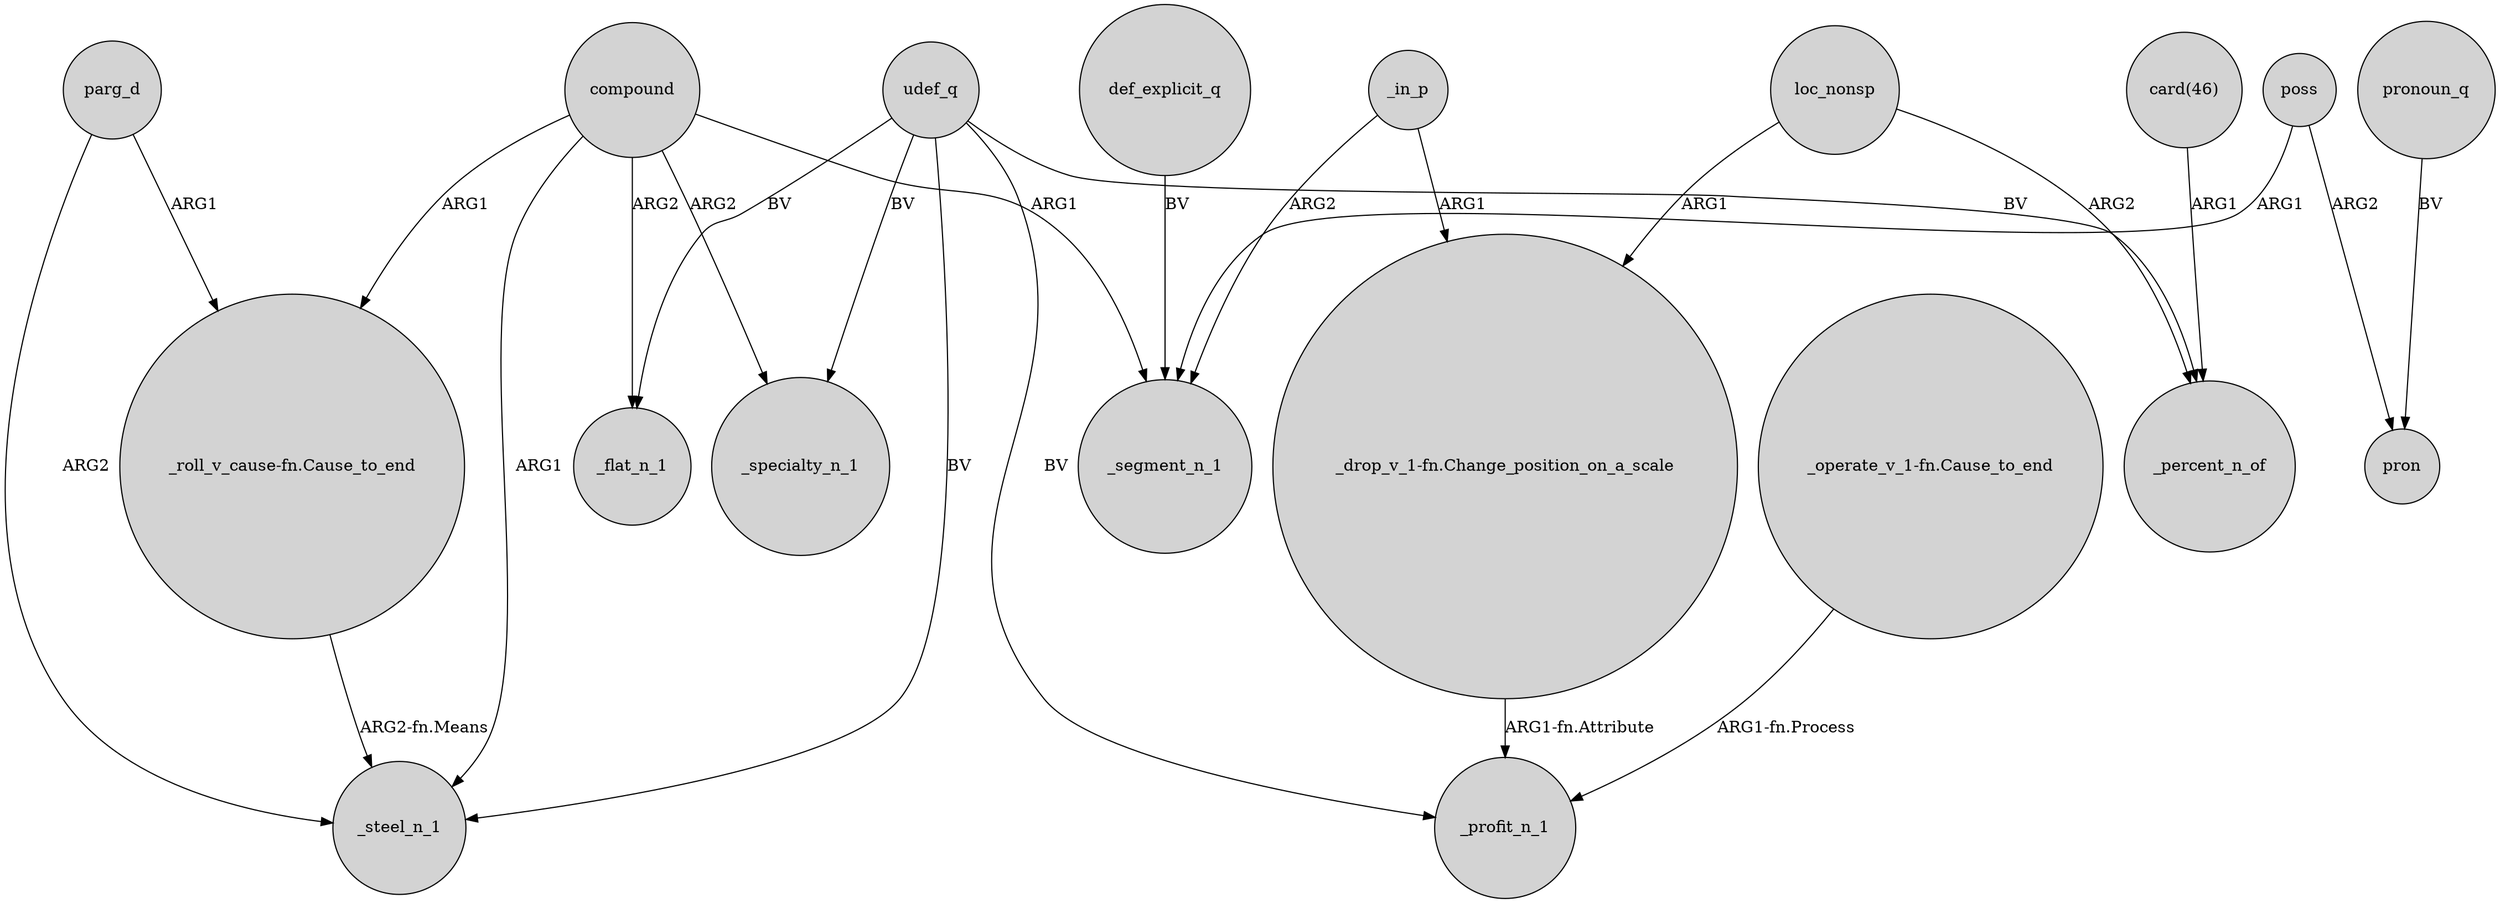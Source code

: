 digraph {
	node [shape=circle style=filled]
	parg_d -> _steel_n_1 [label=ARG2]
	_in_p -> _segment_n_1 [label=ARG2]
	compound -> _specialty_n_1 [label=ARG2]
	compound -> _segment_n_1 [label=ARG1]
	compound -> "_roll_v_cause-fn.Cause_to_end" [label=ARG1]
	loc_nonsp -> "_drop_v_1-fn.Change_position_on_a_scale" [label=ARG1]
	udef_q -> _specialty_n_1 [label=BV]
	_in_p -> "_drop_v_1-fn.Change_position_on_a_scale" [label=ARG1]
	udef_q -> _profit_n_1 [label=BV]
	compound -> _steel_n_1 [label=ARG1]
	udef_q -> _steel_n_1 [label=BV]
	pronoun_q -> pron [label=BV]
	poss -> pron [label=ARG2]
	udef_q -> _percent_n_of [label=BV]
	"_drop_v_1-fn.Change_position_on_a_scale" -> _profit_n_1 [label="ARG1-fn.Attribute"]
	"card(46)" -> _percent_n_of [label=ARG1]
	def_explicit_q -> _segment_n_1 [label=BV]
	parg_d -> "_roll_v_cause-fn.Cause_to_end" [label=ARG1]
	"_roll_v_cause-fn.Cause_to_end" -> _steel_n_1 [label="ARG2-fn.Means"]
	"_operate_v_1-fn.Cause_to_end" -> _profit_n_1 [label="ARG1-fn.Process"]
	compound -> _flat_n_1 [label=ARG2]
	poss -> _segment_n_1 [label=ARG1]
	udef_q -> _flat_n_1 [label=BV]
	loc_nonsp -> _percent_n_of [label=ARG2]
}
